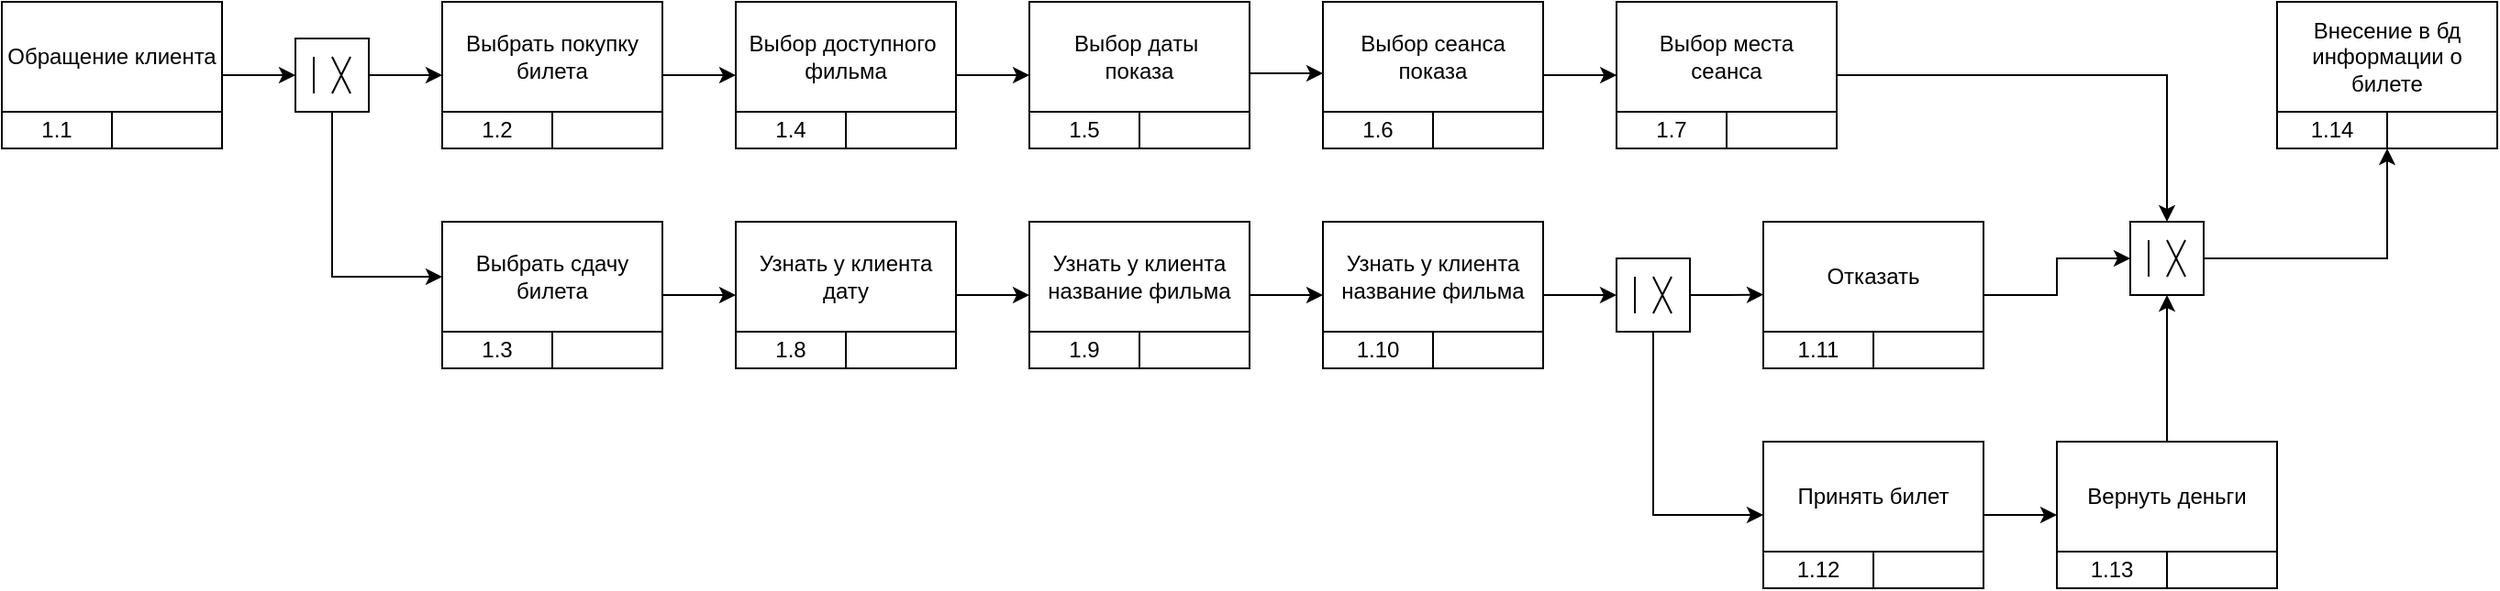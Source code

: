 <mxfile version="13.9.9" type="device"><diagram id="9G71FQIUXEek6YMz6NNx" name="Страница 1"><mxGraphModel dx="1921" dy="979" grid="1" gridSize="10" guides="1" tooltips="1" connect="1" arrows="1" fold="1" page="1" pageScale="1" pageWidth="827" pageHeight="1169" math="0" shadow="0"><root><mxCell id="0"/><mxCell id="1" parent="0"/><mxCell id="xMYWBdAkltiHnZok3aaz-33" value="Выбрать покупку &#10;билета" style="group" vertex="1" connectable="0" parent="1"><mxGeometry x="280" y="120" width="120" height="80" as="geometry"/></mxCell><mxCell id="xMYWBdAkltiHnZok3aaz-17" value="Выбрать покупку&lt;br&gt;билета" style="whiteSpace=wrap;html=1;rounded=0;" vertex="1" parent="xMYWBdAkltiHnZok3aaz-33"><mxGeometry width="120" height="60" as="geometry"/></mxCell><mxCell id="xMYWBdAkltiHnZok3aaz-19" value="1.2" style="rounded=0;whiteSpace=wrap;html=1;" vertex="1" parent="xMYWBdAkltiHnZok3aaz-33"><mxGeometry y="60" width="60" height="20" as="geometry"/></mxCell><mxCell id="xMYWBdAkltiHnZok3aaz-20" value="" style="rounded=0;whiteSpace=wrap;html=1;" vertex="1" parent="xMYWBdAkltiHnZok3aaz-33"><mxGeometry x="60" y="60" width="60" height="20" as="geometry"/></mxCell><mxCell id="xMYWBdAkltiHnZok3aaz-29" style="edgeStyle=orthogonalEdgeStyle;rounded=0;orthogonalLoop=1;jettySize=auto;html=1;exitX=1;exitY=0.5;exitDx=0;exitDy=0;entryX=0;entryY=0.5;entryDx=0;entryDy=0;" edge="1" parent="1" source="xMYWBdAkltiHnZok3aaz-1" target="xMYWBdAkltiHnZok3aaz-25"><mxGeometry relative="1" as="geometry"><Array as="points"><mxPoint x="160" y="160"/><mxPoint x="200" y="160"/></Array></mxGeometry></mxCell><mxCell id="xMYWBdAkltiHnZok3aaz-1" value="Обращение клиента" style="rounded=0;whiteSpace=wrap;html=1;" vertex="1" parent="1"><mxGeometry x="40" y="120" width="120" height="60" as="geometry"/></mxCell><mxCell id="xMYWBdAkltiHnZok3aaz-15" value="1.1" style="rounded=0;whiteSpace=wrap;html=1;" vertex="1" parent="1"><mxGeometry x="40" y="180" width="60" height="20" as="geometry"/></mxCell><mxCell id="xMYWBdAkltiHnZok3aaz-16" value="" style="rounded=0;whiteSpace=wrap;html=1;" vertex="1" parent="1"><mxGeometry x="100" y="180" width="60" height="20" as="geometry"/></mxCell><mxCell id="xMYWBdAkltiHnZok3aaz-28" value="" style="group" vertex="1" connectable="0" parent="1"><mxGeometry x="200" y="140" width="40" height="40" as="geometry"/></mxCell><mxCell id="xMYWBdAkltiHnZok3aaz-25" value="" style="rounded=0;whiteSpace=wrap;html=1;" vertex="1" parent="xMYWBdAkltiHnZok3aaz-28"><mxGeometry width="40" height="40" as="geometry"/></mxCell><mxCell id="xMYWBdAkltiHnZok3aaz-23" value="" style="shape=umlDestroy;" vertex="1" parent="xMYWBdAkltiHnZok3aaz-28"><mxGeometry x="20" y="10" width="10" height="20" as="geometry"/></mxCell><mxCell id="xMYWBdAkltiHnZok3aaz-24" value="" style="endArrow=none;html=1;" edge="1" parent="xMYWBdAkltiHnZok3aaz-28"><mxGeometry width="50" height="50" relative="1" as="geometry"><mxPoint x="10" y="30" as="sourcePoint"/><mxPoint x="10" y="10" as="targetPoint"/></mxGeometry></mxCell><mxCell id="xMYWBdAkltiHnZok3aaz-34" style="edgeStyle=orthogonalEdgeStyle;rounded=0;orthogonalLoop=1;jettySize=auto;html=1;" edge="1" parent="1" source="xMYWBdAkltiHnZok3aaz-25"><mxGeometry relative="1" as="geometry"><mxPoint x="280" y="160" as="targetPoint"/><Array as="points"><mxPoint x="280" y="160"/></Array></mxGeometry></mxCell><mxCell id="xMYWBdAkltiHnZok3aaz-36" value="Выбрать сдачу &#10;билета" style="group" vertex="1" connectable="0" parent="1"><mxGeometry x="280" y="240" width="120" height="80" as="geometry"/></mxCell><mxCell id="xMYWBdAkltiHnZok3aaz-37" value="Выбрать сдачу билета" style="whiteSpace=wrap;html=1;rounded=0;" vertex="1" parent="xMYWBdAkltiHnZok3aaz-36"><mxGeometry width="120" height="60" as="geometry"/></mxCell><mxCell id="xMYWBdAkltiHnZok3aaz-38" value="1.3" style="rounded=0;whiteSpace=wrap;html=1;" vertex="1" parent="xMYWBdAkltiHnZok3aaz-36"><mxGeometry y="60" width="60" height="20" as="geometry"/></mxCell><mxCell id="xMYWBdAkltiHnZok3aaz-39" value="" style="rounded=0;whiteSpace=wrap;html=1;" vertex="1" parent="xMYWBdAkltiHnZok3aaz-36"><mxGeometry x="60" y="60" width="60" height="20" as="geometry"/></mxCell><mxCell id="xMYWBdAkltiHnZok3aaz-40" style="edgeStyle=orthogonalEdgeStyle;rounded=0;orthogonalLoop=1;jettySize=auto;html=1;entryX=0;entryY=0.5;entryDx=0;entryDy=0;" edge="1" parent="1" source="xMYWBdAkltiHnZok3aaz-25" target="xMYWBdAkltiHnZok3aaz-37"><mxGeometry relative="1" as="geometry"><mxPoint x="270" y="260" as="targetPoint"/><Array as="points"><mxPoint x="220" y="270"/></Array></mxGeometry></mxCell><mxCell id="xMYWBdAkltiHnZok3aaz-41" value="Выбрать покупку &#10;билета" style="group" vertex="1" connectable="0" parent="1"><mxGeometry x="440" y="120" width="120" height="80" as="geometry"/></mxCell><mxCell id="xMYWBdAkltiHnZok3aaz-42" value="Выбор доступного&amp;nbsp;&lt;br&gt;фильма" style="whiteSpace=wrap;html=1;rounded=0;" vertex="1" parent="xMYWBdAkltiHnZok3aaz-41"><mxGeometry width="120" height="60" as="geometry"/></mxCell><mxCell id="xMYWBdAkltiHnZok3aaz-43" value="1.4" style="rounded=0;whiteSpace=wrap;html=1;" vertex="1" parent="xMYWBdAkltiHnZok3aaz-41"><mxGeometry y="60" width="60" height="20" as="geometry"/></mxCell><mxCell id="xMYWBdAkltiHnZok3aaz-44" value="" style="rounded=0;whiteSpace=wrap;html=1;" vertex="1" parent="xMYWBdAkltiHnZok3aaz-41"><mxGeometry x="60" y="60" width="60" height="20" as="geometry"/></mxCell><mxCell id="xMYWBdAkltiHnZok3aaz-45" style="edgeStyle=orthogonalEdgeStyle;rounded=0;orthogonalLoop=1;jettySize=auto;html=1;" edge="1" parent="1" source="xMYWBdAkltiHnZok3aaz-17"><mxGeometry relative="1" as="geometry"><mxPoint x="440" y="160" as="targetPoint"/><Array as="points"><mxPoint x="440" y="160"/></Array></mxGeometry></mxCell><mxCell id="xMYWBdAkltiHnZok3aaz-46" value="Выбрать покупку &#10;билета" style="group" vertex="1" connectable="0" parent="1"><mxGeometry x="600" y="120" width="120" height="80" as="geometry"/></mxCell><mxCell id="xMYWBdAkltiHnZok3aaz-47" value="Выбор даты&amp;nbsp;&lt;br&gt;показа" style="whiteSpace=wrap;html=1;rounded=0;" vertex="1" parent="xMYWBdAkltiHnZok3aaz-46"><mxGeometry width="120" height="60" as="geometry"/></mxCell><mxCell id="xMYWBdAkltiHnZok3aaz-48" value="1.5" style="rounded=0;whiteSpace=wrap;html=1;" vertex="1" parent="xMYWBdAkltiHnZok3aaz-46"><mxGeometry y="60" width="60" height="20" as="geometry"/></mxCell><mxCell id="xMYWBdAkltiHnZok3aaz-49" value="" style="rounded=0;whiteSpace=wrap;html=1;" vertex="1" parent="xMYWBdAkltiHnZok3aaz-46"><mxGeometry x="60" y="60" width="60" height="20" as="geometry"/></mxCell><mxCell id="xMYWBdAkltiHnZok3aaz-50" style="edgeStyle=orthogonalEdgeStyle;rounded=0;orthogonalLoop=1;jettySize=auto;html=1;exitX=1;exitY=0.75;exitDx=0;exitDy=0;" edge="1" parent="1" source="xMYWBdAkltiHnZok3aaz-42"><mxGeometry relative="1" as="geometry"><mxPoint x="600" y="160" as="targetPoint"/><Array as="points"><mxPoint x="560" y="160"/><mxPoint x="600" y="160"/></Array></mxGeometry></mxCell><mxCell id="xMYWBdAkltiHnZok3aaz-51" value="Выбрать покупку &#10;билета" style="group" vertex="1" connectable="0" parent="1"><mxGeometry x="760" y="120" width="120" height="80" as="geometry"/></mxCell><mxCell id="xMYWBdAkltiHnZok3aaz-52" value="Выбор сеанса показа" style="whiteSpace=wrap;html=1;rounded=0;" vertex="1" parent="xMYWBdAkltiHnZok3aaz-51"><mxGeometry width="120" height="60" as="geometry"/></mxCell><mxCell id="xMYWBdAkltiHnZok3aaz-53" value="1.6" style="rounded=0;whiteSpace=wrap;html=1;" vertex="1" parent="xMYWBdAkltiHnZok3aaz-51"><mxGeometry y="60" width="60" height="20" as="geometry"/></mxCell><mxCell id="xMYWBdAkltiHnZok3aaz-54" value="" style="rounded=0;whiteSpace=wrap;html=1;" vertex="1" parent="xMYWBdAkltiHnZok3aaz-51"><mxGeometry x="60" y="60" width="60" height="20" as="geometry"/></mxCell><mxCell id="xMYWBdAkltiHnZok3aaz-55" style="edgeStyle=orthogonalEdgeStyle;rounded=0;orthogonalLoop=1;jettySize=auto;html=1;entryX=0;entryY=0.65;entryDx=0;entryDy=0;entryPerimeter=0;" edge="1" parent="1" source="xMYWBdAkltiHnZok3aaz-47" target="xMYWBdAkltiHnZok3aaz-52"><mxGeometry relative="1" as="geometry"><Array as="points"><mxPoint x="730" y="159"/><mxPoint x="730" y="159"/></Array></mxGeometry></mxCell><mxCell id="xMYWBdAkltiHnZok3aaz-56" value="Выбрать покупку &#10;билета" style="group" vertex="1" connectable="0" parent="1"><mxGeometry x="920" y="120" width="120" height="80" as="geometry"/></mxCell><mxCell id="xMYWBdAkltiHnZok3aaz-57" value="Выбор места &lt;br&gt;сеанса" style="whiteSpace=wrap;html=1;rounded=0;" vertex="1" parent="xMYWBdAkltiHnZok3aaz-56"><mxGeometry width="120" height="60" as="geometry"/></mxCell><mxCell id="xMYWBdAkltiHnZok3aaz-58" value="1.7" style="rounded=0;whiteSpace=wrap;html=1;" vertex="1" parent="xMYWBdAkltiHnZok3aaz-56"><mxGeometry y="60" width="60" height="20" as="geometry"/></mxCell><mxCell id="xMYWBdAkltiHnZok3aaz-59" value="" style="rounded=0;whiteSpace=wrap;html=1;" vertex="1" parent="xMYWBdAkltiHnZok3aaz-56"><mxGeometry x="60" y="60" width="60" height="20" as="geometry"/></mxCell><mxCell id="xMYWBdAkltiHnZok3aaz-60" style="edgeStyle=orthogonalEdgeStyle;rounded=0;orthogonalLoop=1;jettySize=auto;html=1;exitX=1;exitY=0.75;exitDx=0;exitDy=0;entryX=0.001;entryY=0.67;entryDx=0;entryDy=0;entryPerimeter=0;" edge="1" parent="1" source="xMYWBdAkltiHnZok3aaz-52" target="xMYWBdAkltiHnZok3aaz-57"><mxGeometry relative="1" as="geometry"><Array as="points"><mxPoint x="880" y="160"/><mxPoint x="920" y="160"/></Array></mxGeometry></mxCell><mxCell id="xMYWBdAkltiHnZok3aaz-61" value="Выбрать сдачу &#10;билета" style="group" vertex="1" connectable="0" parent="1"><mxGeometry x="440" y="240" width="120" height="80" as="geometry"/></mxCell><mxCell id="xMYWBdAkltiHnZok3aaz-62" value="Узнать у клиента&lt;br&gt;дату" style="whiteSpace=wrap;html=1;rounded=0;" vertex="1" parent="xMYWBdAkltiHnZok3aaz-61"><mxGeometry width="120" height="60" as="geometry"/></mxCell><mxCell id="xMYWBdAkltiHnZok3aaz-63" value="1.8" style="rounded=0;whiteSpace=wrap;html=1;" vertex="1" parent="xMYWBdAkltiHnZok3aaz-61"><mxGeometry y="60" width="60" height="20" as="geometry"/></mxCell><mxCell id="xMYWBdAkltiHnZok3aaz-64" value="" style="rounded=0;whiteSpace=wrap;html=1;" vertex="1" parent="xMYWBdAkltiHnZok3aaz-61"><mxGeometry x="60" y="60" width="60" height="20" as="geometry"/></mxCell><mxCell id="xMYWBdAkltiHnZok3aaz-66" value="Выбрать сдачу &#10;билета" style="group" vertex="1" connectable="0" parent="1"><mxGeometry x="600" y="240" width="120" height="80" as="geometry"/></mxCell><mxCell id="xMYWBdAkltiHnZok3aaz-67" value="Узнать у клиента&lt;br&gt;название фильма" style="whiteSpace=wrap;html=1;rounded=0;" vertex="1" parent="xMYWBdAkltiHnZok3aaz-66"><mxGeometry width="120" height="60" as="geometry"/></mxCell><mxCell id="xMYWBdAkltiHnZok3aaz-68" value="1.9" style="rounded=0;whiteSpace=wrap;html=1;" vertex="1" parent="xMYWBdAkltiHnZok3aaz-66"><mxGeometry y="60" width="60" height="20" as="geometry"/></mxCell><mxCell id="xMYWBdAkltiHnZok3aaz-69" value="" style="rounded=0;whiteSpace=wrap;html=1;" vertex="1" parent="xMYWBdAkltiHnZok3aaz-66"><mxGeometry x="60" y="60" width="60" height="20" as="geometry"/></mxCell><mxCell id="xMYWBdAkltiHnZok3aaz-70" style="edgeStyle=orthogonalEdgeStyle;rounded=0;orthogonalLoop=1;jettySize=auto;html=1;" edge="1" parent="1"><mxGeometry relative="1" as="geometry"><mxPoint x="400" y="280" as="sourcePoint"/><mxPoint x="440" y="280" as="targetPoint"/><Array as="points"><mxPoint x="400" y="280"/><mxPoint x="440" y="280"/></Array></mxGeometry></mxCell><mxCell id="xMYWBdAkltiHnZok3aaz-72" style="edgeStyle=orthogonalEdgeStyle;rounded=0;orthogonalLoop=1;jettySize=auto;html=1;exitX=1;exitY=0.75;exitDx=0;exitDy=0;" edge="1" parent="1" source="xMYWBdAkltiHnZok3aaz-62"><mxGeometry relative="1" as="geometry"><mxPoint x="600" y="280" as="targetPoint"/><Array as="points"><mxPoint x="560" y="280"/><mxPoint x="600" y="280"/></Array></mxGeometry></mxCell><mxCell id="xMYWBdAkltiHnZok3aaz-73" value="Выбрать сдачу &#10;билета" style="group" vertex="1" connectable="0" parent="1"><mxGeometry x="760" y="240" width="120" height="80" as="geometry"/></mxCell><mxCell id="xMYWBdAkltiHnZok3aaz-74" value="Узнать у клиента&lt;br&gt;название фильма" style="whiteSpace=wrap;html=1;rounded=0;" vertex="1" parent="xMYWBdAkltiHnZok3aaz-73"><mxGeometry width="120" height="60" as="geometry"/></mxCell><mxCell id="xMYWBdAkltiHnZok3aaz-75" value="1.10" style="rounded=0;whiteSpace=wrap;html=1;" vertex="1" parent="xMYWBdAkltiHnZok3aaz-73"><mxGeometry y="60" width="60" height="20" as="geometry"/></mxCell><mxCell id="xMYWBdAkltiHnZok3aaz-76" value="" style="rounded=0;whiteSpace=wrap;html=1;" vertex="1" parent="xMYWBdAkltiHnZok3aaz-73"><mxGeometry x="60" y="60" width="60" height="20" as="geometry"/></mxCell><mxCell id="xMYWBdAkltiHnZok3aaz-77" style="edgeStyle=orthogonalEdgeStyle;rounded=0;orthogonalLoop=1;jettySize=auto;html=1;exitX=1;exitY=0.5;exitDx=0;exitDy=0;" edge="1" parent="1" source="xMYWBdAkltiHnZok3aaz-67" target="xMYWBdAkltiHnZok3aaz-74"><mxGeometry relative="1" as="geometry"><Array as="points"><mxPoint x="720" y="280"/></Array></mxGeometry></mxCell><mxCell id="xMYWBdAkltiHnZok3aaz-78" value="" style="group" vertex="1" connectable="0" parent="1"><mxGeometry x="920" y="260" width="40" height="40" as="geometry"/></mxCell><mxCell id="xMYWBdAkltiHnZok3aaz-79" value="" style="rounded=0;whiteSpace=wrap;html=1;" vertex="1" parent="xMYWBdAkltiHnZok3aaz-78"><mxGeometry width="40" height="40" as="geometry"/></mxCell><mxCell id="xMYWBdAkltiHnZok3aaz-80" value="" style="shape=umlDestroy;" vertex="1" parent="xMYWBdAkltiHnZok3aaz-78"><mxGeometry x="20" y="10" width="10" height="20" as="geometry"/></mxCell><mxCell id="xMYWBdAkltiHnZok3aaz-81" value="" style="endArrow=none;html=1;" edge="1" parent="xMYWBdAkltiHnZok3aaz-78"><mxGeometry width="50" height="50" relative="1" as="geometry"><mxPoint x="10" y="30" as="sourcePoint"/><mxPoint x="10" y="10" as="targetPoint"/></mxGeometry></mxCell><mxCell id="xMYWBdAkltiHnZok3aaz-87" style="edgeStyle=orthogonalEdgeStyle;rounded=0;orthogonalLoop=1;jettySize=auto;html=1;exitX=1;exitY=0.75;exitDx=0;exitDy=0;entryX=0;entryY=0.5;entryDx=0;entryDy=0;" edge="1" parent="1" source="xMYWBdAkltiHnZok3aaz-74" target="xMYWBdAkltiHnZok3aaz-79"><mxGeometry relative="1" as="geometry"><Array as="points"><mxPoint x="880" y="280"/></Array></mxGeometry></mxCell><mxCell id="xMYWBdAkltiHnZok3aaz-88" style="edgeStyle=orthogonalEdgeStyle;rounded=0;orthogonalLoop=1;jettySize=auto;html=1;exitX=1;exitY=0.5;exitDx=0;exitDy=0;" edge="1" parent="1" source="xMYWBdAkltiHnZok3aaz-79"><mxGeometry relative="1" as="geometry"><mxPoint x="1000" y="279.793" as="targetPoint"/></mxGeometry></mxCell><mxCell id="xMYWBdAkltiHnZok3aaz-89" style="edgeStyle=orthogonalEdgeStyle;rounded=0;orthogonalLoop=1;jettySize=auto;html=1;exitX=0.5;exitY=1;exitDx=0;exitDy=0;" edge="1" parent="1" source="xMYWBdAkltiHnZok3aaz-79"><mxGeometry relative="1" as="geometry"><mxPoint x="1000" y="400" as="targetPoint"/><Array as="points"><mxPoint x="940" y="400"/><mxPoint x="1000" y="400"/></Array></mxGeometry></mxCell><mxCell id="xMYWBdAkltiHnZok3aaz-90" value="Выбрать сдачу &#10;билета" style="group" vertex="1" connectable="0" parent="1"><mxGeometry x="1000" y="240" width="120" height="80" as="geometry"/></mxCell><mxCell id="xMYWBdAkltiHnZok3aaz-91" value="Отказать" style="whiteSpace=wrap;html=1;rounded=0;" vertex="1" parent="xMYWBdAkltiHnZok3aaz-90"><mxGeometry width="120" height="60" as="geometry"/></mxCell><mxCell id="xMYWBdAkltiHnZok3aaz-92" value="1.11" style="rounded=0;whiteSpace=wrap;html=1;" vertex="1" parent="xMYWBdAkltiHnZok3aaz-90"><mxGeometry y="60" width="60" height="20" as="geometry"/></mxCell><mxCell id="xMYWBdAkltiHnZok3aaz-93" value="" style="rounded=0;whiteSpace=wrap;html=1;" vertex="1" parent="xMYWBdAkltiHnZok3aaz-90"><mxGeometry x="60" y="60" width="60" height="20" as="geometry"/></mxCell><mxCell id="xMYWBdAkltiHnZok3aaz-94" value="Выбрать сдачу &#10;билета" style="group" vertex="1" connectable="0" parent="1"><mxGeometry x="1000" y="360" width="120" height="80" as="geometry"/></mxCell><mxCell id="xMYWBdAkltiHnZok3aaz-95" value="Принять билет" style="whiteSpace=wrap;html=1;rounded=0;" vertex="1" parent="xMYWBdAkltiHnZok3aaz-94"><mxGeometry width="120" height="60" as="geometry"/></mxCell><mxCell id="xMYWBdAkltiHnZok3aaz-96" value="1.12" style="rounded=0;whiteSpace=wrap;html=1;" vertex="1" parent="xMYWBdAkltiHnZok3aaz-94"><mxGeometry y="60" width="60" height="20" as="geometry"/></mxCell><mxCell id="xMYWBdAkltiHnZok3aaz-97" value="" style="rounded=0;whiteSpace=wrap;html=1;" vertex="1" parent="xMYWBdAkltiHnZok3aaz-94"><mxGeometry x="60" y="60" width="60" height="20" as="geometry"/></mxCell><mxCell id="xMYWBdAkltiHnZok3aaz-99" style="edgeStyle=orthogonalEdgeStyle;rounded=0;orthogonalLoop=1;jettySize=auto;html=1;exitX=1;exitY=0.75;exitDx=0;exitDy=0;" edge="1" parent="1" source="xMYWBdAkltiHnZok3aaz-95"><mxGeometry relative="1" as="geometry"><mxPoint x="1160" y="400" as="targetPoint"/><Array as="points"><mxPoint x="1120" y="400"/></Array></mxGeometry></mxCell><mxCell id="xMYWBdAkltiHnZok3aaz-100" value="Выбрать сдачу &#10;билета" style="group" vertex="1" connectable="0" parent="1"><mxGeometry x="1160" y="360" width="120" height="80" as="geometry"/></mxCell><mxCell id="xMYWBdAkltiHnZok3aaz-101" value="Вернуть деньги" style="whiteSpace=wrap;html=1;rounded=0;" vertex="1" parent="xMYWBdAkltiHnZok3aaz-100"><mxGeometry width="120" height="60" as="geometry"/></mxCell><mxCell id="xMYWBdAkltiHnZok3aaz-102" value="1.13" style="rounded=0;whiteSpace=wrap;html=1;" vertex="1" parent="xMYWBdAkltiHnZok3aaz-100"><mxGeometry y="60" width="60" height="20" as="geometry"/></mxCell><mxCell id="xMYWBdAkltiHnZok3aaz-103" value="" style="rounded=0;whiteSpace=wrap;html=1;" vertex="1" parent="xMYWBdAkltiHnZok3aaz-100"><mxGeometry x="60" y="60" width="60" height="20" as="geometry"/></mxCell><mxCell id="xMYWBdAkltiHnZok3aaz-104" value="Выбрать сдачу &#10;билета" style="group" vertex="1" connectable="0" parent="1"><mxGeometry x="1280" y="120" width="120" height="80" as="geometry"/></mxCell><mxCell id="xMYWBdAkltiHnZok3aaz-105" value="Внесение в бд&lt;br&gt;информации о билете" style="whiteSpace=wrap;html=1;rounded=0;" vertex="1" parent="xMYWBdAkltiHnZok3aaz-104"><mxGeometry width="120" height="60" as="geometry"/></mxCell><mxCell id="xMYWBdAkltiHnZok3aaz-106" value="1.14" style="rounded=0;whiteSpace=wrap;html=1;" vertex="1" parent="xMYWBdAkltiHnZok3aaz-104"><mxGeometry y="60" width="60" height="20" as="geometry"/></mxCell><mxCell id="xMYWBdAkltiHnZok3aaz-107" value="" style="rounded=0;whiteSpace=wrap;html=1;" vertex="1" parent="xMYWBdAkltiHnZok3aaz-104"><mxGeometry x="60" y="60" width="60" height="20" as="geometry"/></mxCell><mxCell id="xMYWBdAkltiHnZok3aaz-108" value="" style="group" vertex="1" connectable="0" parent="1"><mxGeometry x="1200" y="240" width="40" height="40" as="geometry"/></mxCell><mxCell id="xMYWBdAkltiHnZok3aaz-109" value="" style="rounded=0;whiteSpace=wrap;html=1;" vertex="1" parent="xMYWBdAkltiHnZok3aaz-108"><mxGeometry width="40" height="40" as="geometry"/></mxCell><mxCell id="xMYWBdAkltiHnZok3aaz-110" value="" style="shape=umlDestroy;" vertex="1" parent="xMYWBdAkltiHnZok3aaz-108"><mxGeometry x="20" y="10" width="10" height="20" as="geometry"/></mxCell><mxCell id="xMYWBdAkltiHnZok3aaz-111" value="" style="endArrow=none;html=1;" edge="1" parent="xMYWBdAkltiHnZok3aaz-108"><mxGeometry width="50" height="50" relative="1" as="geometry"><mxPoint x="10" y="30" as="sourcePoint"/><mxPoint x="10" y="10" as="targetPoint"/></mxGeometry></mxCell><mxCell id="xMYWBdAkltiHnZok3aaz-112" style="edgeStyle=orthogonalEdgeStyle;rounded=0;orthogonalLoop=1;jettySize=auto;html=1;exitX=0.5;exitY=0;exitDx=0;exitDy=0;entryX=0.5;entryY=1;entryDx=0;entryDy=0;" edge="1" parent="1" source="xMYWBdAkltiHnZok3aaz-101" target="xMYWBdAkltiHnZok3aaz-109"><mxGeometry relative="1" as="geometry"/></mxCell><mxCell id="xMYWBdAkltiHnZok3aaz-113" style="edgeStyle=orthogonalEdgeStyle;rounded=0;orthogonalLoop=1;jettySize=auto;html=1;exitX=1;exitY=0.75;exitDx=0;exitDy=0;entryX=0;entryY=0.5;entryDx=0;entryDy=0;" edge="1" parent="1" source="xMYWBdAkltiHnZok3aaz-91" target="xMYWBdAkltiHnZok3aaz-109"><mxGeometry relative="1" as="geometry"><Array as="points"><mxPoint x="1120" y="280"/><mxPoint x="1160" y="280"/><mxPoint x="1160" y="260"/></Array></mxGeometry></mxCell><mxCell id="xMYWBdAkltiHnZok3aaz-114" style="edgeStyle=orthogonalEdgeStyle;rounded=0;orthogonalLoop=1;jettySize=auto;html=1;exitX=1;exitY=0.75;exitDx=0;exitDy=0;entryX=0.5;entryY=0;entryDx=0;entryDy=0;" edge="1" parent="1" source="xMYWBdAkltiHnZok3aaz-57" target="xMYWBdAkltiHnZok3aaz-109"><mxGeometry relative="1" as="geometry"><mxPoint x="1220" y="160" as="targetPoint"/><Array as="points"><mxPoint x="1040" y="160"/><mxPoint x="1220" y="160"/></Array></mxGeometry></mxCell><mxCell id="xMYWBdAkltiHnZok3aaz-115" style="edgeStyle=orthogonalEdgeStyle;rounded=0;orthogonalLoop=1;jettySize=auto;html=1;exitX=1;exitY=0.5;exitDx=0;exitDy=0;entryX=0;entryY=1;entryDx=0;entryDy=0;" edge="1" parent="1" source="xMYWBdAkltiHnZok3aaz-109" target="xMYWBdAkltiHnZok3aaz-107"><mxGeometry relative="1" as="geometry"><mxPoint x="1340" y="259.857" as="targetPoint"/><Array as="points"><mxPoint x="1340" y="260"/></Array></mxGeometry></mxCell></root></mxGraphModel></diagram></mxfile>